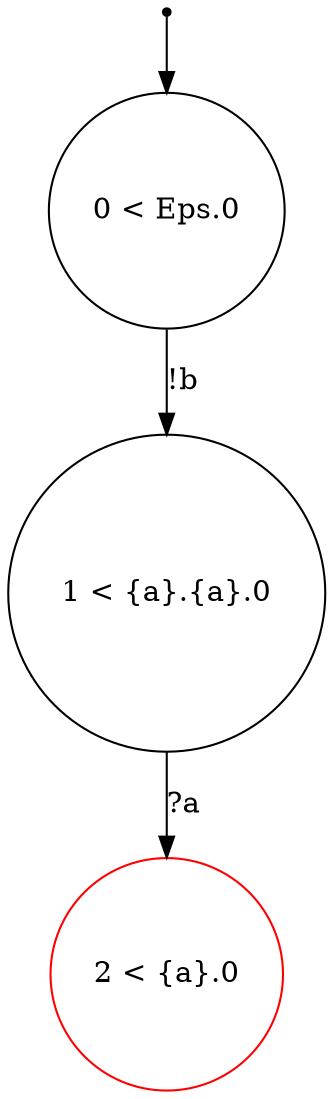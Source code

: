 digraph {
 node [shape=point] ENTRY
 node [shape=circle]
2 [label="2 < {a}.0
" color="red"]
1 [label="1 < {a}.{a}.0
"]
0 [label="0 < Eps.0
"]
ENTRY -> 0
1 -> 2 [label="?a"]
0 -> 1 [label="!b"]

}